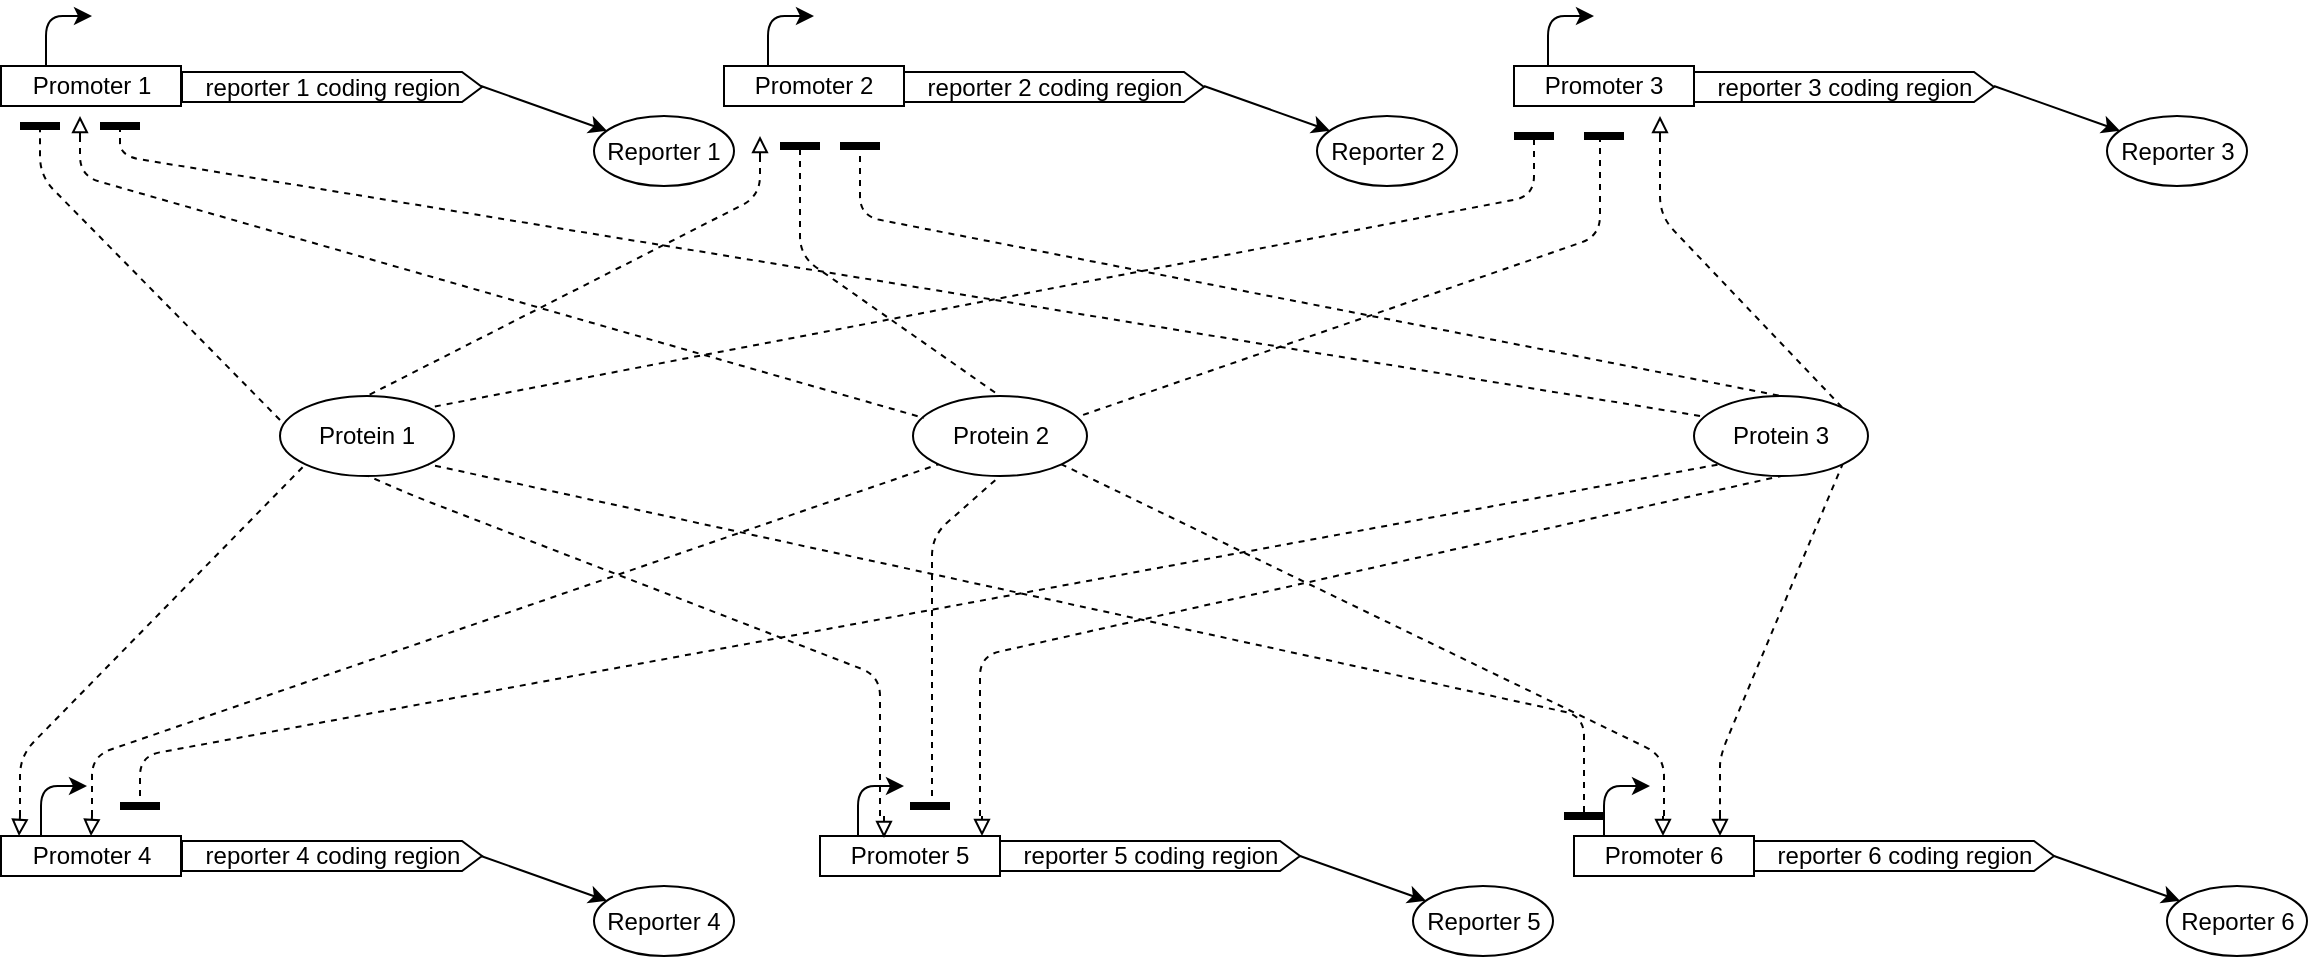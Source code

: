 <mxfile version="12.2.6" type="device" pages="1"><diagram id="crJiol4zHg_18I6McwzE" name="Page-1"><mxGraphModel dx="919" dy="527" grid="1" gridSize="10" guides="1" tooltips="1" connect="1" arrows="1" fold="1" page="1" pageScale="1" pageWidth="827" pageHeight="1169" math="0" shadow="0"><root><mxCell id="0"/><mxCell id="1" parent="0"/><mxCell id="uUn7hmebHLQunjcFHx2n-1" value="Promoter 1" style="rounded=0;whiteSpace=wrap;html=1;" parent="1" vertex="1"><mxGeometry x="40.5" y="45" width="90" height="20" as="geometry"/></mxCell><mxCell id="uUn7hmebHLQunjcFHx2n-5" value="Protein 1" style="ellipse;whiteSpace=wrap;html=1;" parent="1" vertex="1"><mxGeometry x="180" y="210" width="87" height="40" as="geometry"/></mxCell><mxCell id="uUn7hmebHLQunjcFHx2n-6" value="Protein 2" style="ellipse;whiteSpace=wrap;html=1;" parent="1" vertex="1"><mxGeometry x="496.5" y="210" width="87" height="40" as="geometry"/></mxCell><mxCell id="uUn7hmebHLQunjcFHx2n-7" value="Protein 3" style="ellipse;whiteSpace=wrap;html=1;" parent="1" vertex="1"><mxGeometry x="887" y="210" width="87" height="40" as="geometry"/></mxCell><mxCell id="uUn7hmebHLQunjcFHx2n-8" value="" style="endArrow=none;dashed=1;html=1;exitX=0;exitY=0.3;exitDx=0;exitDy=0;exitPerimeter=0;" parent="1" source="uUn7hmebHLQunjcFHx2n-5" target="uUn7hmebHLQunjcFHx2n-10" edge="1"><mxGeometry width="50" height="50" relative="1" as="geometry"><mxPoint x="40" y="310" as="sourcePoint"/><mxPoint x="161" y="90" as="targetPoint"/><Array as="points"><mxPoint x="60" y="100"/></Array></mxGeometry></mxCell><mxCell id="uUn7hmebHLQunjcFHx2n-10" value="" style="line;strokeWidth=4;html=1;perimeter=backbonePerimeter;points=[];outlineConnect=0;" parent="1" vertex="1"><mxGeometry x="50" y="70" width="20" height="10" as="geometry"/></mxCell><mxCell id="uUn7hmebHLQunjcFHx2n-11" value="" style="endArrow=none;dashed=1;html=1;" parent="1" target="uUn7hmebHLQunjcFHx2n-12" edge="1"><mxGeometry width="50" height="50" relative="1" as="geometry"><mxPoint x="890" y="220" as="sourcePoint"/><mxPoint x="221" y="100" as="targetPoint"/><Array as="points"><mxPoint x="100" y="90"/></Array></mxGeometry></mxCell><mxCell id="uUn7hmebHLQunjcFHx2n-12" value="" style="line;strokeWidth=4;html=1;perimeter=backbonePerimeter;points=[];outlineConnect=0;" parent="1" vertex="1"><mxGeometry x="90" y="70" width="20" height="10" as="geometry"/></mxCell><mxCell id="uUn7hmebHLQunjcFHx2n-13" value="" style="endArrow=none;dashed=1;html=1;entryX=0.063;entryY=0.275;entryDx=0;entryDy=0;entryPerimeter=0;" parent="1" target="uUn7hmebHLQunjcFHx2n-6" edge="1"><mxGeometry width="50" height="50" relative="1" as="geometry"><mxPoint x="80" y="80" as="sourcePoint"/><mxPoint x="90" y="260" as="targetPoint"/><Array as="points"><mxPoint x="80" y="100"/></Array></mxGeometry></mxCell><mxCell id="uUn7hmebHLQunjcFHx2n-14" value="" style="endArrow=block;html=1;endFill=0;" parent="1" edge="1"><mxGeometry width="50" height="50" relative="1" as="geometry"><mxPoint x="80" y="80" as="sourcePoint"/><mxPoint x="80" y="70" as="targetPoint"/></mxGeometry></mxCell><mxCell id="uUn7hmebHLQunjcFHx2n-15" value="" style="endArrow=classic;html=1;exitX=1;exitY=0.5;exitDx=0;exitDy=0;" parent="1" target="uUn7hmebHLQunjcFHx2n-16" edge="1"><mxGeometry width="50" height="50" relative="1" as="geometry"><mxPoint x="280.5" y="55" as="sourcePoint"/><mxPoint x="347" y="85" as="targetPoint"/></mxGeometry></mxCell><mxCell id="uUn7hmebHLQunjcFHx2n-16" value="Reporter 1" style="ellipse;whiteSpace=wrap;html=1;" parent="1" vertex="1"><mxGeometry x="337" y="70" width="70" height="35" as="geometry"/></mxCell><mxCell id="OCI2AYv18ib1Di6X1vNQ-4" value="Promoter 2" style="rounded=0;whiteSpace=wrap;html=1;" parent="1" vertex="1"><mxGeometry x="402" y="45" width="90" height="20" as="geometry"/></mxCell><mxCell id="OCI2AYv18ib1Di6X1vNQ-6" value="" style="endArrow=classic;html=1;exitX=1;exitY=0.5;exitDx=0;exitDy=0;" parent="1" target="OCI2AYv18ib1Di6X1vNQ-7" edge="1"><mxGeometry width="50" height="50" relative="1" as="geometry"><mxPoint x="642" y="55" as="sourcePoint"/><mxPoint x="708.5" y="85" as="targetPoint"/></mxGeometry></mxCell><mxCell id="OCI2AYv18ib1Di6X1vNQ-7" value="Reporter 2" style="ellipse;whiteSpace=wrap;html=1;" parent="1" vertex="1"><mxGeometry x="698.5" y="70" width="70" height="35" as="geometry"/></mxCell><mxCell id="OCI2AYv18ib1Di6X1vNQ-8" value="" style="endArrow=none;dashed=1;html=1;entryX=0.5;entryY=0;entryDx=0;entryDy=0;" parent="1" target="uUn7hmebHLQunjcFHx2n-5" edge="1"><mxGeometry width="50" height="50" relative="1" as="geometry"><mxPoint x="420" y="90" as="sourcePoint"/><mxPoint x="90" y="280" as="targetPoint"/><Array as="points"><mxPoint x="420" y="110"/></Array></mxGeometry></mxCell><mxCell id="OCI2AYv18ib1Di6X1vNQ-9" value="" style="line;strokeWidth=4;html=1;perimeter=backbonePerimeter;points=[];outlineConnect=0;" parent="1" vertex="1"><mxGeometry x="430" y="80" width="20" height="10" as="geometry"/></mxCell><mxCell id="OCI2AYv18ib1Di6X1vNQ-10" value="" style="endArrow=none;dashed=1;html=1;entryX=0.5;entryY=0;entryDx=0;entryDy=0;" parent="1" target="uUn7hmebHLQunjcFHx2n-7" edge="1"><mxGeometry width="50" height="50" relative="1" as="geometry"><mxPoint x="470" y="90" as="sourcePoint"/><mxPoint x="90" y="280" as="targetPoint"/><Array as="points"><mxPoint x="470" y="120"/></Array></mxGeometry></mxCell><mxCell id="OCI2AYv18ib1Di6X1vNQ-11" value="" style="line;strokeWidth=4;html=1;perimeter=backbonePerimeter;points=[];outlineConnect=0;" parent="1" vertex="1"><mxGeometry x="460" y="80" width="20" height="10" as="geometry"/></mxCell><mxCell id="OCI2AYv18ib1Di6X1vNQ-12" value="" style="endArrow=none;dashed=1;html=1;entryX=1;entryY=0;entryDx=0;entryDy=0;" parent="1" target="uUn7hmebHLQunjcFHx2n-7" edge="1"><mxGeometry width="50" height="50" relative="1" as="geometry"><mxPoint x="870" y="80" as="sourcePoint"/><mxPoint x="90" y="300" as="targetPoint"/><Array as="points"><mxPoint x="870" y="120"/></Array></mxGeometry></mxCell><mxCell id="OCI2AYv18ib1Di6X1vNQ-15" value="Promoter 3" style="rounded=0;whiteSpace=wrap;html=1;" parent="1" vertex="1"><mxGeometry x="797" y="45" width="90" height="20" as="geometry"/></mxCell><mxCell id="OCI2AYv18ib1Di6X1vNQ-17" value="" style="endArrow=classic;html=1;exitX=1;exitY=0.5;exitDx=0;exitDy=0;" parent="1" target="OCI2AYv18ib1Di6X1vNQ-18" edge="1"><mxGeometry width="50" height="50" relative="1" as="geometry"><mxPoint x="1037" y="55" as="sourcePoint"/><mxPoint x="1103.5" y="85" as="targetPoint"/></mxGeometry></mxCell><mxCell id="OCI2AYv18ib1Di6X1vNQ-18" value="Reporter 3" style="ellipse;whiteSpace=wrap;html=1;" parent="1" vertex="1"><mxGeometry x="1093.5" y="70" width="70" height="35" as="geometry"/></mxCell><mxCell id="OCI2AYv18ib1Di6X1vNQ-19" value="" style="endArrow=none;dashed=1;html=1;entryX=1;entryY=0;entryDx=0;entryDy=0;" parent="1" target="uUn7hmebHLQunjcFHx2n-5" edge="1" source="OCI2AYv18ib1Di6X1vNQ-24"><mxGeometry width="50" height="50" relative="1" as="geometry"><mxPoint x="588" y="80" as="sourcePoint"/><mxPoint x="90" y="300" as="targetPoint"/><Array as="points"><mxPoint x="807" y="110"/></Array></mxGeometry></mxCell><mxCell id="OCI2AYv18ib1Di6X1vNQ-21" value="" style="endArrow=none;dashed=1;html=1;" parent="1" edge="1"><mxGeometry width="50" height="50" relative="1" as="geometry"><mxPoint x="840" y="80" as="sourcePoint"/><mxPoint x="580" y="220" as="targetPoint"/><Array as="points"><mxPoint x="840" y="130"/></Array></mxGeometry></mxCell><mxCell id="OCI2AYv18ib1Di6X1vNQ-22" value="" style="line;strokeWidth=4;html=1;perimeter=backbonePerimeter;points=[];outlineConnect=0;" parent="1" vertex="1"><mxGeometry x="832" y="75" width="20" height="10" as="geometry"/></mxCell><mxCell id="OCI2AYv18ib1Di6X1vNQ-23" value="" style="endArrow=none;dashed=1;html=1;entryX=0.5;entryY=0;entryDx=0;entryDy=0;" parent="1" target="uUn7hmebHLQunjcFHx2n-6" edge="1" source="OCI2AYv18ib1Di6X1vNQ-9"><mxGeometry width="50" height="50" relative="1" as="geometry"><mxPoint x="641" y="80" as="sourcePoint"/><mxPoint x="90" y="300" as="targetPoint"/><Array as="points"><mxPoint x="440" y="110"/><mxPoint x="440" y="140"/></Array></mxGeometry></mxCell><mxCell id="OCI2AYv18ib1Di6X1vNQ-24" value="" style="line;strokeWidth=4;html=1;perimeter=backbonePerimeter;points=[];outlineConnect=0;" parent="1" vertex="1"><mxGeometry x="797" y="75" width="20" height="10" as="geometry"/></mxCell><mxCell id="OCI2AYv18ib1Di6X1vNQ-25" value="Promoter 4" style="rounded=0;whiteSpace=wrap;html=1;" parent="1" vertex="1"><mxGeometry x="40.5" y="430" width="90" height="20" as="geometry"/></mxCell><mxCell id="OCI2AYv18ib1Di6X1vNQ-27" value="" style="endArrow=classic;html=1;exitX=1;exitY=0.5;exitDx=0;exitDy=0;" parent="1" target="OCI2AYv18ib1Di6X1vNQ-28" edge="1"><mxGeometry width="50" height="50" relative="1" as="geometry"><mxPoint x="280.5" y="440" as="sourcePoint"/><mxPoint x="347" y="470" as="targetPoint"/></mxGeometry></mxCell><mxCell id="OCI2AYv18ib1Di6X1vNQ-28" value="Reporter 4" style="ellipse;whiteSpace=wrap;html=1;" parent="1" vertex="1"><mxGeometry x="337" y="455" width="70" height="35" as="geometry"/></mxCell><mxCell id="OCI2AYv18ib1Di6X1vNQ-29" value="" style="endArrow=none;dashed=1;html=1;entryX=0;entryY=1;entryDx=0;entryDy=0;" parent="1" target="uUn7hmebHLQunjcFHx2n-5" edge="1"><mxGeometry width="50" height="50" relative="1" as="geometry"><mxPoint x="50" y="420" as="sourcePoint"/><mxPoint x="90" y="510" as="targetPoint"/><Array as="points"><mxPoint x="50" y="390"/></Array></mxGeometry></mxCell><mxCell id="OCI2AYv18ib1Di6X1vNQ-32" value="" style="endArrow=none;dashed=1;html=1;entryX=0;entryY=1;entryDx=0;entryDy=0;" parent="1" target="uUn7hmebHLQunjcFHx2n-6" edge="1"><mxGeometry width="50" height="50" relative="1" as="geometry"><mxPoint x="86" y="420" as="sourcePoint"/><mxPoint x="90" y="510" as="targetPoint"/><Array as="points"><mxPoint x="86" y="390"/></Array></mxGeometry></mxCell><mxCell id="OCI2AYv18ib1Di6X1vNQ-34" value="" style="endArrow=block;html=1;entryX=0.5;entryY=0;entryDx=0;entryDy=0;endFill=0;" parent="1" target="OCI2AYv18ib1Di6X1vNQ-25" edge="1"><mxGeometry width="50" height="50" relative="1" as="geometry"><mxPoint x="86" y="420" as="sourcePoint"/><mxPoint x="90" y="510" as="targetPoint"/></mxGeometry></mxCell><mxCell id="OCI2AYv18ib1Di6X1vNQ-35" value="" style="endArrow=none;dashed=1;html=1;entryX=0;entryY=1;entryDx=0;entryDy=0;" parent="1" target="uUn7hmebHLQunjcFHx2n-7" edge="1"><mxGeometry width="50" height="50" relative="1" as="geometry"><mxPoint x="110" y="410" as="sourcePoint"/><mxPoint x="90" y="510" as="targetPoint"/><Array as="points"><mxPoint x="110" y="390"/></Array></mxGeometry></mxCell><mxCell id="OCI2AYv18ib1Di6X1vNQ-36" value="" style="line;strokeWidth=4;html=1;perimeter=backbonePerimeter;points=[];outlineConnect=0;" parent="1" vertex="1"><mxGeometry x="100" y="410" width="20" height="10" as="geometry"/></mxCell><mxCell id="OCI2AYv18ib1Di6X1vNQ-41" value="Promoter 5" style="rounded=0;whiteSpace=wrap;html=1;" parent="1" vertex="1"><mxGeometry x="450" y="430" width="90" height="20" as="geometry"/></mxCell><mxCell id="OCI2AYv18ib1Di6X1vNQ-43" value="" style="endArrow=classic;html=1;exitX=1;exitY=0.5;exitDx=0;exitDy=0;" parent="1" target="OCI2AYv18ib1Di6X1vNQ-44" edge="1"><mxGeometry width="50" height="50" relative="1" as="geometry"><mxPoint x="690" y="440" as="sourcePoint"/><mxPoint x="756.5" y="470" as="targetPoint"/></mxGeometry></mxCell><mxCell id="OCI2AYv18ib1Di6X1vNQ-44" value="Reporter 5" style="ellipse;whiteSpace=wrap;html=1;" parent="1" vertex="1"><mxGeometry x="746.5" y="455" width="70" height="35" as="geometry"/></mxCell><mxCell id="OCI2AYv18ib1Di6X1vNQ-45" value="" style="endArrow=none;dashed=1;html=1;" parent="1" edge="1"><mxGeometry width="50" height="50" relative="1" as="geometry"><mxPoint x="480" y="420" as="sourcePoint"/><mxPoint x="224" y="250" as="targetPoint"/><Array as="points"><mxPoint x="480" y="350"/><mxPoint x="247" y="260"/></Array></mxGeometry></mxCell><mxCell id="OCI2AYv18ib1Di6X1vNQ-46" value="" style="endArrow=block;html=1;endFill=0;" parent="1" edge="1"><mxGeometry width="50" height="50" relative="1" as="geometry"><mxPoint x="482" y="420" as="sourcePoint"/><mxPoint x="482" y="431" as="targetPoint"/><Array as="points"><mxPoint x="482" y="420"/></Array></mxGeometry></mxCell><mxCell id="OCI2AYv18ib1Di6X1vNQ-47" value="" style="endArrow=none;dashed=1;html=1;" parent="1" edge="1"><mxGeometry width="50" height="50" relative="1" as="geometry"><mxPoint x="506" y="410" as="sourcePoint"/><mxPoint x="540" y="250" as="targetPoint"/><Array as="points"><mxPoint x="506" y="340"/><mxPoint x="506" y="280"/></Array></mxGeometry></mxCell><mxCell id="OCI2AYv18ib1Di6X1vNQ-49" value="" style="line;strokeWidth=4;html=1;perimeter=backbonePerimeter;points=[];outlineConnect=0;" parent="1" vertex="1"><mxGeometry x="495" y="410" width="20" height="10" as="geometry"/></mxCell><mxCell id="OCI2AYv18ib1Di6X1vNQ-50" value="" style="endArrow=none;dashed=1;html=1;entryX=0.5;entryY=1;entryDx=0;entryDy=0;" parent="1" target="uUn7hmebHLQunjcFHx2n-7" edge="1"><mxGeometry width="50" height="50" relative="1" as="geometry"><mxPoint x="530" y="420" as="sourcePoint"/><mxPoint x="90" y="510" as="targetPoint"/><Array as="points"><mxPoint x="530" y="370"/><mxPoint x="530" y="340"/></Array></mxGeometry></mxCell><mxCell id="OCI2AYv18ib1Di6X1vNQ-51" value="" style="endArrow=block;html=1;entryX=0.9;entryY=0;entryDx=0;entryDy=0;entryPerimeter=0;endFill=0;" parent="1" target="OCI2AYv18ib1Di6X1vNQ-41" edge="1"><mxGeometry width="50" height="50" relative="1" as="geometry"><mxPoint x="531" y="420" as="sourcePoint"/><mxPoint x="90" y="510" as="targetPoint"/></mxGeometry></mxCell><mxCell id="OCI2AYv18ib1Di6X1vNQ-52" value="Promoter 6" style="rounded=0;whiteSpace=wrap;html=1;" parent="1" vertex="1"><mxGeometry x="827" y="430" width="90" height="20" as="geometry"/></mxCell><mxCell id="OCI2AYv18ib1Di6X1vNQ-54" value="" style="endArrow=classic;html=1;exitX=1;exitY=0.5;exitDx=0;exitDy=0;" parent="1" target="OCI2AYv18ib1Di6X1vNQ-55" edge="1"><mxGeometry width="50" height="50" relative="1" as="geometry"><mxPoint x="1067" y="440" as="sourcePoint"/><mxPoint x="1133.5" y="470" as="targetPoint"/></mxGeometry></mxCell><mxCell id="OCI2AYv18ib1Di6X1vNQ-55" value="Reporter 6" style="ellipse;whiteSpace=wrap;html=1;" parent="1" vertex="1"><mxGeometry x="1123.5" y="455" width="70" height="35" as="geometry"/></mxCell><mxCell id="OCI2AYv18ib1Di6X1vNQ-56" value="" style="endArrow=none;dashed=1;html=1;entryX=1;entryY=1;entryDx=0;entryDy=0;" parent="1" target="uUn7hmebHLQunjcFHx2n-7" edge="1"><mxGeometry width="50" height="50" relative="1" as="geometry"><mxPoint x="900" y="420" as="sourcePoint"/><mxPoint x="110" y="510" as="targetPoint"/><Array as="points"><mxPoint x="900" y="410"/><mxPoint x="900" y="390"/></Array></mxGeometry></mxCell><mxCell id="OCI2AYv18ib1Di6X1vNQ-59" value="" style="endArrow=none;dashed=1;html=1;entryX=1;entryY=1;entryDx=0;entryDy=0;" parent="1" target="uUn7hmebHLQunjcFHx2n-6" edge="1"><mxGeometry width="50" height="50" relative="1" as="geometry"><mxPoint x="872" y="420" as="sourcePoint"/><mxPoint x="110" y="510" as="targetPoint"/><Array as="points"><mxPoint x="872" y="390"/></Array></mxGeometry></mxCell><mxCell id="OCI2AYv18ib1Di6X1vNQ-61" value="" style="endArrow=none;dashed=1;html=1;entryX=1;entryY=1;entryDx=0;entryDy=0;exitX=0.5;exitY=0.3;exitDx=0;exitDy=0;exitPerimeter=0;" parent="1" target="uUn7hmebHLQunjcFHx2n-5" edge="1" source="OCI2AYv18ib1Di6X1vNQ-62"><mxGeometry width="50" height="50" relative="1" as="geometry"><mxPoint x="630" y="340" as="sourcePoint"/><mxPoint x="220" y="270" as="targetPoint"/><Array as="points"><mxPoint x="832" y="370"/></Array></mxGeometry></mxCell><mxCell id="OCI2AYv18ib1Di6X1vNQ-62" value="" style="line;strokeWidth=4;html=1;perimeter=backbonePerimeter;points=[];outlineConnect=0;" parent="1" vertex="1"><mxGeometry x="822" y="415" width="20" height="10" as="geometry"/></mxCell><mxCell id="SiUdp5HXoVWbmv6POZEZ-2" value="" style="endArrow=classic;html=1;exitX=0.25;exitY=0;exitDx=0;exitDy=0;" edge="1" parent="1" source="uUn7hmebHLQunjcFHx2n-1"><mxGeometry width="50" height="50" relative="1" as="geometry"><mxPoint x="30" y="150" as="sourcePoint"/><mxPoint x="86" y="20" as="targetPoint"/><Array as="points"><mxPoint x="63" y="20"/></Array></mxGeometry></mxCell><mxCell id="SiUdp5HXoVWbmv6POZEZ-3" value="" style="endArrow=classic;html=1;exitX=0.25;exitY=0;exitDx=0;exitDy=0;" edge="1" parent="1"><mxGeometry width="50" height="50" relative="1" as="geometry"><mxPoint x="60.5" y="430" as="sourcePoint"/><mxPoint x="83.5" y="405" as="targetPoint"/><Array as="points"><mxPoint x="60.5" y="405"/></Array></mxGeometry></mxCell><mxCell id="SiUdp5HXoVWbmv6POZEZ-5" value="" style="endArrow=classic;html=1;exitX=0.25;exitY=0;exitDx=0;exitDy=0;" edge="1" parent="1"><mxGeometry width="50" height="50" relative="1" as="geometry"><mxPoint x="424" y="45" as="sourcePoint"/><mxPoint x="447" y="20" as="targetPoint"/><Array as="points"><mxPoint x="424" y="20"/></Array></mxGeometry></mxCell><mxCell id="SiUdp5HXoVWbmv6POZEZ-6" value="" style="endArrow=classic;html=1;exitX=0.25;exitY=0;exitDx=0;exitDy=0;" edge="1" parent="1"><mxGeometry width="50" height="50" relative="1" as="geometry"><mxPoint x="814" y="45" as="sourcePoint"/><mxPoint x="837" y="20" as="targetPoint"/><Array as="points"><mxPoint x="814" y="20"/></Array></mxGeometry></mxCell><mxCell id="SiUdp5HXoVWbmv6POZEZ-7" value="" style="endArrow=classic;html=1;exitX=0.25;exitY=0;exitDx=0;exitDy=0;" edge="1" parent="1"><mxGeometry width="50" height="50" relative="1" as="geometry"><mxPoint x="469" y="430" as="sourcePoint"/><mxPoint x="492" y="405" as="targetPoint"/><Array as="points"><mxPoint x="469" y="405"/></Array></mxGeometry></mxCell><mxCell id="SiUdp5HXoVWbmv6POZEZ-8" value="" style="endArrow=classic;html=1;exitX=0.25;exitY=0;exitDx=0;exitDy=0;" edge="1" parent="1"><mxGeometry width="50" height="50" relative="1" as="geometry"><mxPoint x="842" y="430" as="sourcePoint"/><mxPoint x="865" y="405" as="targetPoint"/><Array as="points"><mxPoint x="842" y="405"/></Array></mxGeometry></mxCell><mxCell id="SiUdp5HXoVWbmv6POZEZ-12" value="" style="endArrow=block;html=1;endFill=0;" edge="1" parent="1"><mxGeometry width="50" height="50" relative="1" as="geometry"><mxPoint x="870" y="80" as="sourcePoint"/><mxPoint x="870" y="70" as="targetPoint"/></mxGeometry></mxCell><mxCell id="SiUdp5HXoVWbmv6POZEZ-16" value="" style="endArrow=block;html=1;endFill=0;" edge="1" parent="1"><mxGeometry width="50" height="50" relative="1" as="geometry"><mxPoint x="420" y="90" as="sourcePoint"/><mxPoint x="420" y="80" as="targetPoint"/></mxGeometry></mxCell><mxCell id="SiUdp5HXoVWbmv6POZEZ-17" value="" style="endArrow=block;html=1;entryX=0.5;entryY=0;entryDx=0;entryDy=0;endFill=0;" edge="1" parent="1"><mxGeometry width="50" height="50" relative="1" as="geometry"><mxPoint x="50" y="420" as="sourcePoint"/><mxPoint x="49.5" y="430" as="targetPoint"/></mxGeometry></mxCell><mxCell id="SiUdp5HXoVWbmv6POZEZ-21" value="" style="endArrow=block;html=1;entryX=0.9;entryY=0;entryDx=0;entryDy=0;entryPerimeter=0;endFill=0;" edge="1" parent="1"><mxGeometry width="50" height="50" relative="1" as="geometry"><mxPoint x="871.5" y="420" as="sourcePoint"/><mxPoint x="871.5" y="430" as="targetPoint"/></mxGeometry></mxCell><mxCell id="SiUdp5HXoVWbmv6POZEZ-22" value="" style="endArrow=block;html=1;entryX=0.9;entryY=0;entryDx=0;entryDy=0;entryPerimeter=0;endFill=0;" edge="1" parent="1"><mxGeometry width="50" height="50" relative="1" as="geometry"><mxPoint x="900" y="420" as="sourcePoint"/><mxPoint x="900" y="430" as="targetPoint"/></mxGeometry></mxCell><mxCell id="SiUdp5HXoVWbmv6POZEZ-25" value="reporter 1 coding region" style="html=1;shadow=0;dashed=0;align=center;verticalAlign=middle;shape=mxgraph.arrows2.arrow;dy=0;dx=10;notch=0;" vertex="1" parent="1"><mxGeometry x="131" y="48" width="150" height="15" as="geometry"/></mxCell><mxCell id="SiUdp5HXoVWbmv6POZEZ-26" value="reporter 2 coding region" style="html=1;shadow=0;dashed=0;align=center;verticalAlign=middle;shape=mxgraph.arrows2.arrow;dy=0;dx=10;notch=0;" vertex="1" parent="1"><mxGeometry x="492" y="48" width="150" height="15" as="geometry"/></mxCell><mxCell id="SiUdp5HXoVWbmv6POZEZ-27" value="reporter 3 coding region" style="html=1;shadow=0;dashed=0;align=center;verticalAlign=middle;shape=mxgraph.arrows2.arrow;dy=0;dx=10;notch=0;" vertex="1" parent="1"><mxGeometry x="887" y="48" width="150" height="15" as="geometry"/></mxCell><mxCell id="SiUdp5HXoVWbmv6POZEZ-28" value="reporter 6 coding region" style="html=1;shadow=0;dashed=0;align=center;verticalAlign=middle;shape=mxgraph.arrows2.arrow;dy=0;dx=10;notch=0;" vertex="1" parent="1"><mxGeometry x="917" y="432.5" width="150" height="15" as="geometry"/></mxCell><mxCell id="SiUdp5HXoVWbmv6POZEZ-32" value="reporter 5 coding region" style="html=1;shadow=0;dashed=0;align=center;verticalAlign=middle;shape=mxgraph.arrows2.arrow;dy=0;dx=10;notch=0;" vertex="1" parent="1"><mxGeometry x="540" y="432.5" width="150" height="15" as="geometry"/></mxCell><mxCell id="SiUdp5HXoVWbmv6POZEZ-33" value="reporter 4 coding region" style="html=1;shadow=0;dashed=0;align=center;verticalAlign=middle;shape=mxgraph.arrows2.arrow;dy=0;dx=10;notch=0;" vertex="1" parent="1"><mxGeometry x="131" y="432.5" width="150" height="15" as="geometry"/></mxCell></root></mxGraphModel></diagram></mxfile>